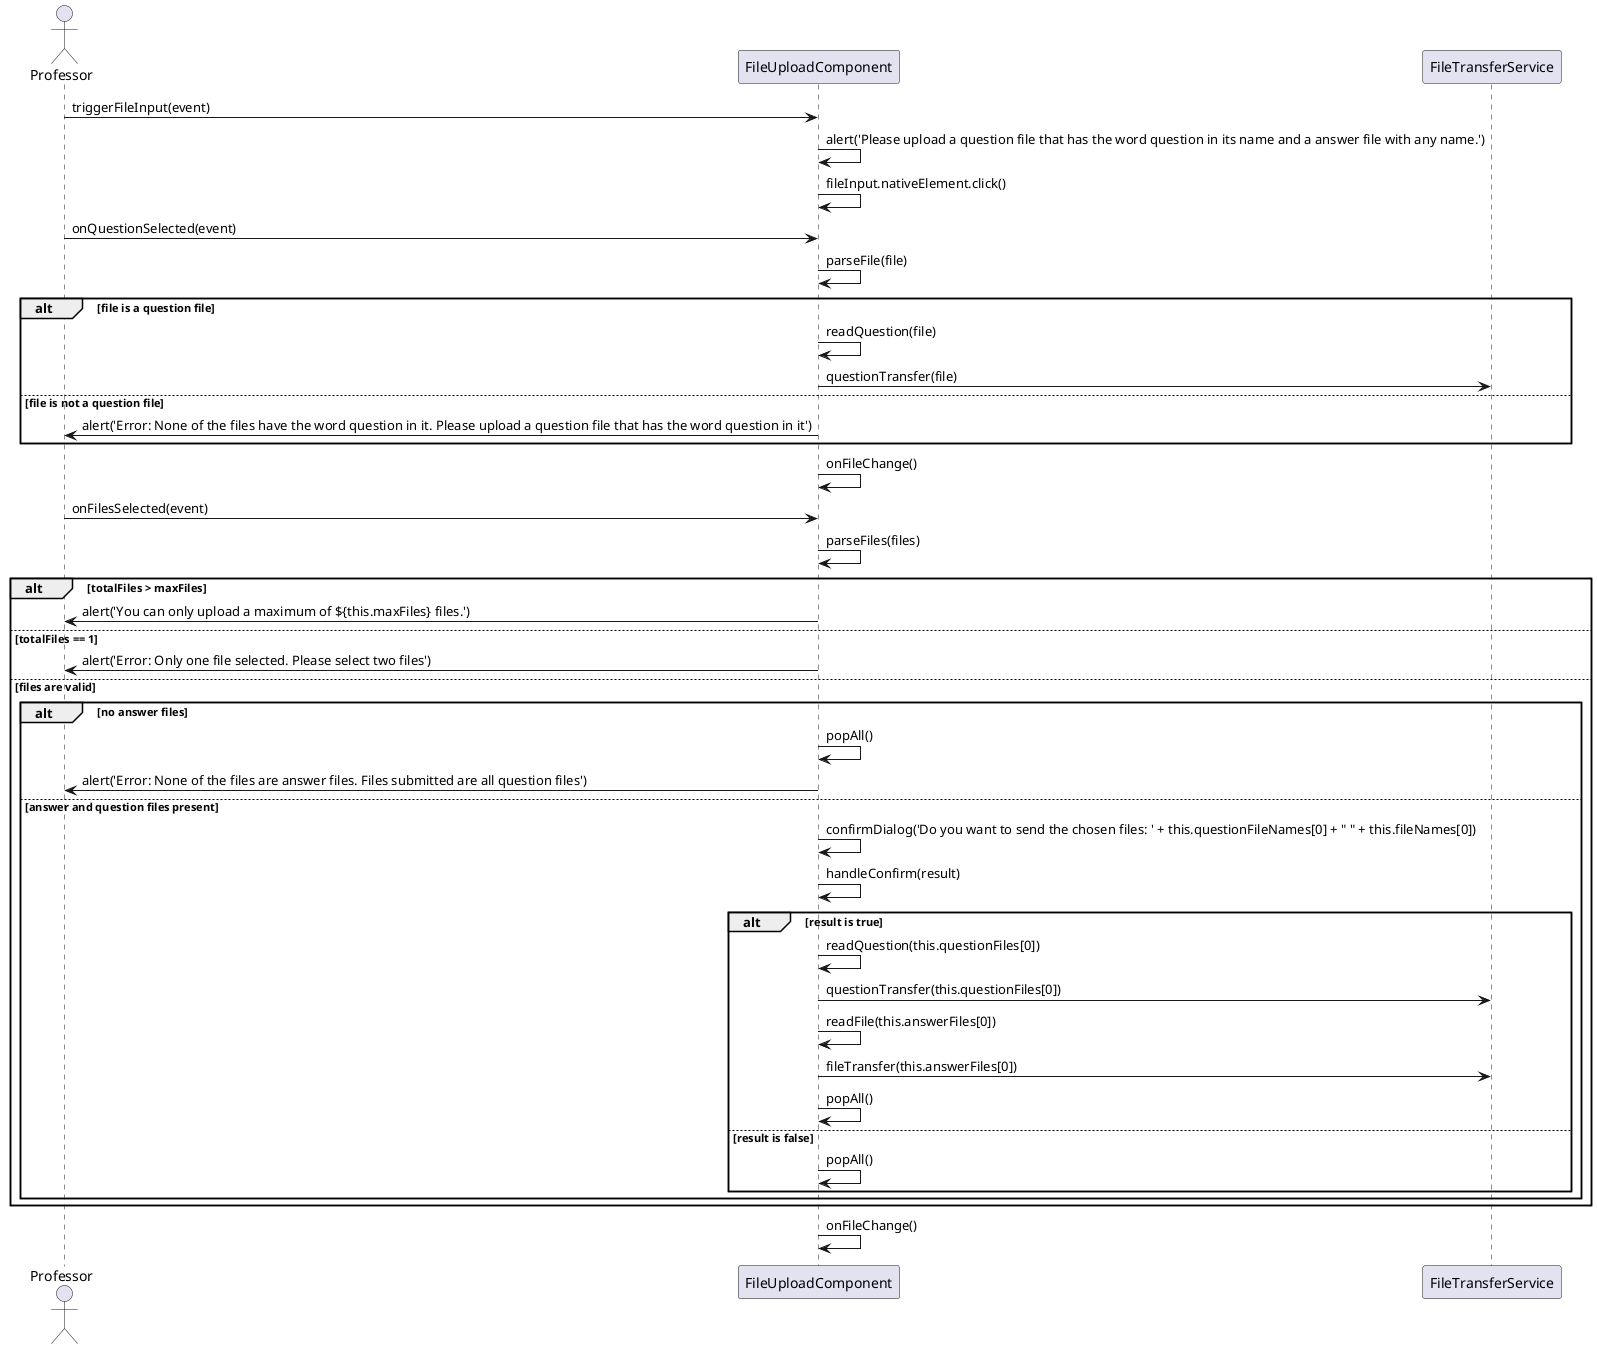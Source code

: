 @startuml
actor Professor

participant FileUploadComponent as FUC
participant FileTransferService as FTS

Professor -> FUC: triggerFileInput(event)
FUC -> FUC: alert('Please upload a question file that has the word question in its name and a answer file with any name.')
FUC -> FUC: fileInput.nativeElement.click()

Professor -> FUC: onQuestionSelected(event)
FUC -> FUC: parseFile(file)
alt file is a question file
    FUC -> FUC: readQuestion(file)
    FUC -> FTS: questionTransfer(file)
else file is not a question file
    FUC -> Professor: alert('Error: None of the files have the word question in it. Please upload a question file that has the word question in it')
end
FUC -> FUC: onFileChange()

Professor -> FUC: onFilesSelected(event)
FUC -> FUC: parseFiles(files)
alt totalFiles > maxFiles
    FUC -> Professor: alert('You can only upload a maximum of ${this.maxFiles} files.')
else totalFiles == 1
    FUC -> Professor: alert('Error: Only one file selected. Please select two files')
else files are valid
    alt no answer files
        FUC -> FUC: popAll()
        FUC -> Professor: alert('Error: None of the files are answer files. Files submitted are all question files')
    else answer and question files present
        FUC -> FUC: confirmDialog('Do you want to send the chosen files: ' + this.questionFileNames[0] + " " + this.fileNames[0])
        FUC -> FUC: handleConfirm(result)
        alt result is true
            FUC -> FUC: readQuestion(this.questionFiles[0])
            FUC -> FTS: questionTransfer(this.questionFiles[0])
            FUC -> FUC: readFile(this.answerFiles[0])
            FUC -> FTS: fileTransfer(this.answerFiles[0])
            FUC -> FUC: popAll()
        else result is false
            FUC -> FUC: popAll()
        end
    end
end
FUC -> FUC: onFileChange()

@enduml
